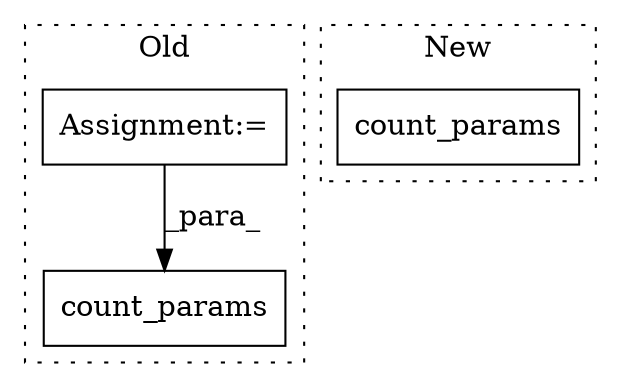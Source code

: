 digraph G {
subgraph cluster0 {
1 [label="count_params" a="32" s="26610,26624" l="13,1" shape="box"];
3 [label="Assignment:=" a="7" s="26687" l="28" shape="box"];
label = "Old";
style="dotted";
}
subgraph cluster1 {
2 [label="count_params" a="32" s="26626,26651" l="13,1" shape="box"];
label = "New";
style="dotted";
}
3 -> 1 [label="_para_"];
}